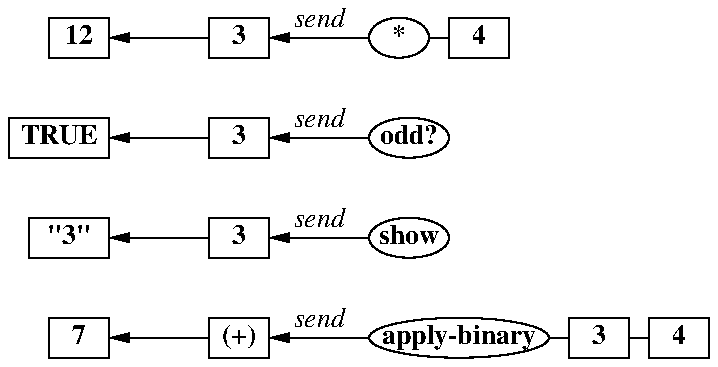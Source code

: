 .PS
Mul:    box "\fB3\fP" ht 0.2 wid 0.3
        left
        move to last box.w
        arrow
        box "\fB12\fP" ht 0.2 wid 0.3

        move to Mul.e
        right
        arrow "\fIsend\fP" "" <-
        ellipse "\fB*\fP" ht 0.2 wid 0.3
        line 0.1
        box "\fB4\fP" ht 0.2 wid 0.3


Odd:    box "\fB3\fP" ht 0.2 wid 0.3 at Mul.c - (0, 0.5)
        left
        move to last box.w
        arrow
        box "\fBTRUE\fP" ht 0.2 wid 0.5

        move to Odd.e
        right
        arrow "\fIsend\fP" "" <-
        ellipse "\fBodd?\fP" ht 0.2 wid 0.4


Show:   box "\fB3\fP" ht 0.2 wid 0.3 at Odd.c - (0, 0.5)
        left
        move to last box.w
        arrow
        box "\fB\"3\"\fP" ht 0.2 wid 0.4

        move to Show.e
        right
        arrow "\fIsend\fP" "" <-
        ellipse "\fBshow\fP" ht 0.2 wid 0.4


Apply:  box "\fB(+)\fP" ht 0.2 wid 0.3 at Show.c - (0, 0.5)
        left
        move to last box.w
        arrow
        box "\fB7\fP" ht 0.2 wid 0.3

        move to Apply.e
        right
        arrow "\fIsend\fP" "" <-
        ellipse "\fBapply-binary\fP" ht 0.2 wid 0.9
        line 0.1
        box "\fB3\fP" ht 0.2 wid 0.3
        line 0.1
        box "\fB4\fP" ht 0.2 wid 0.3
.PE
